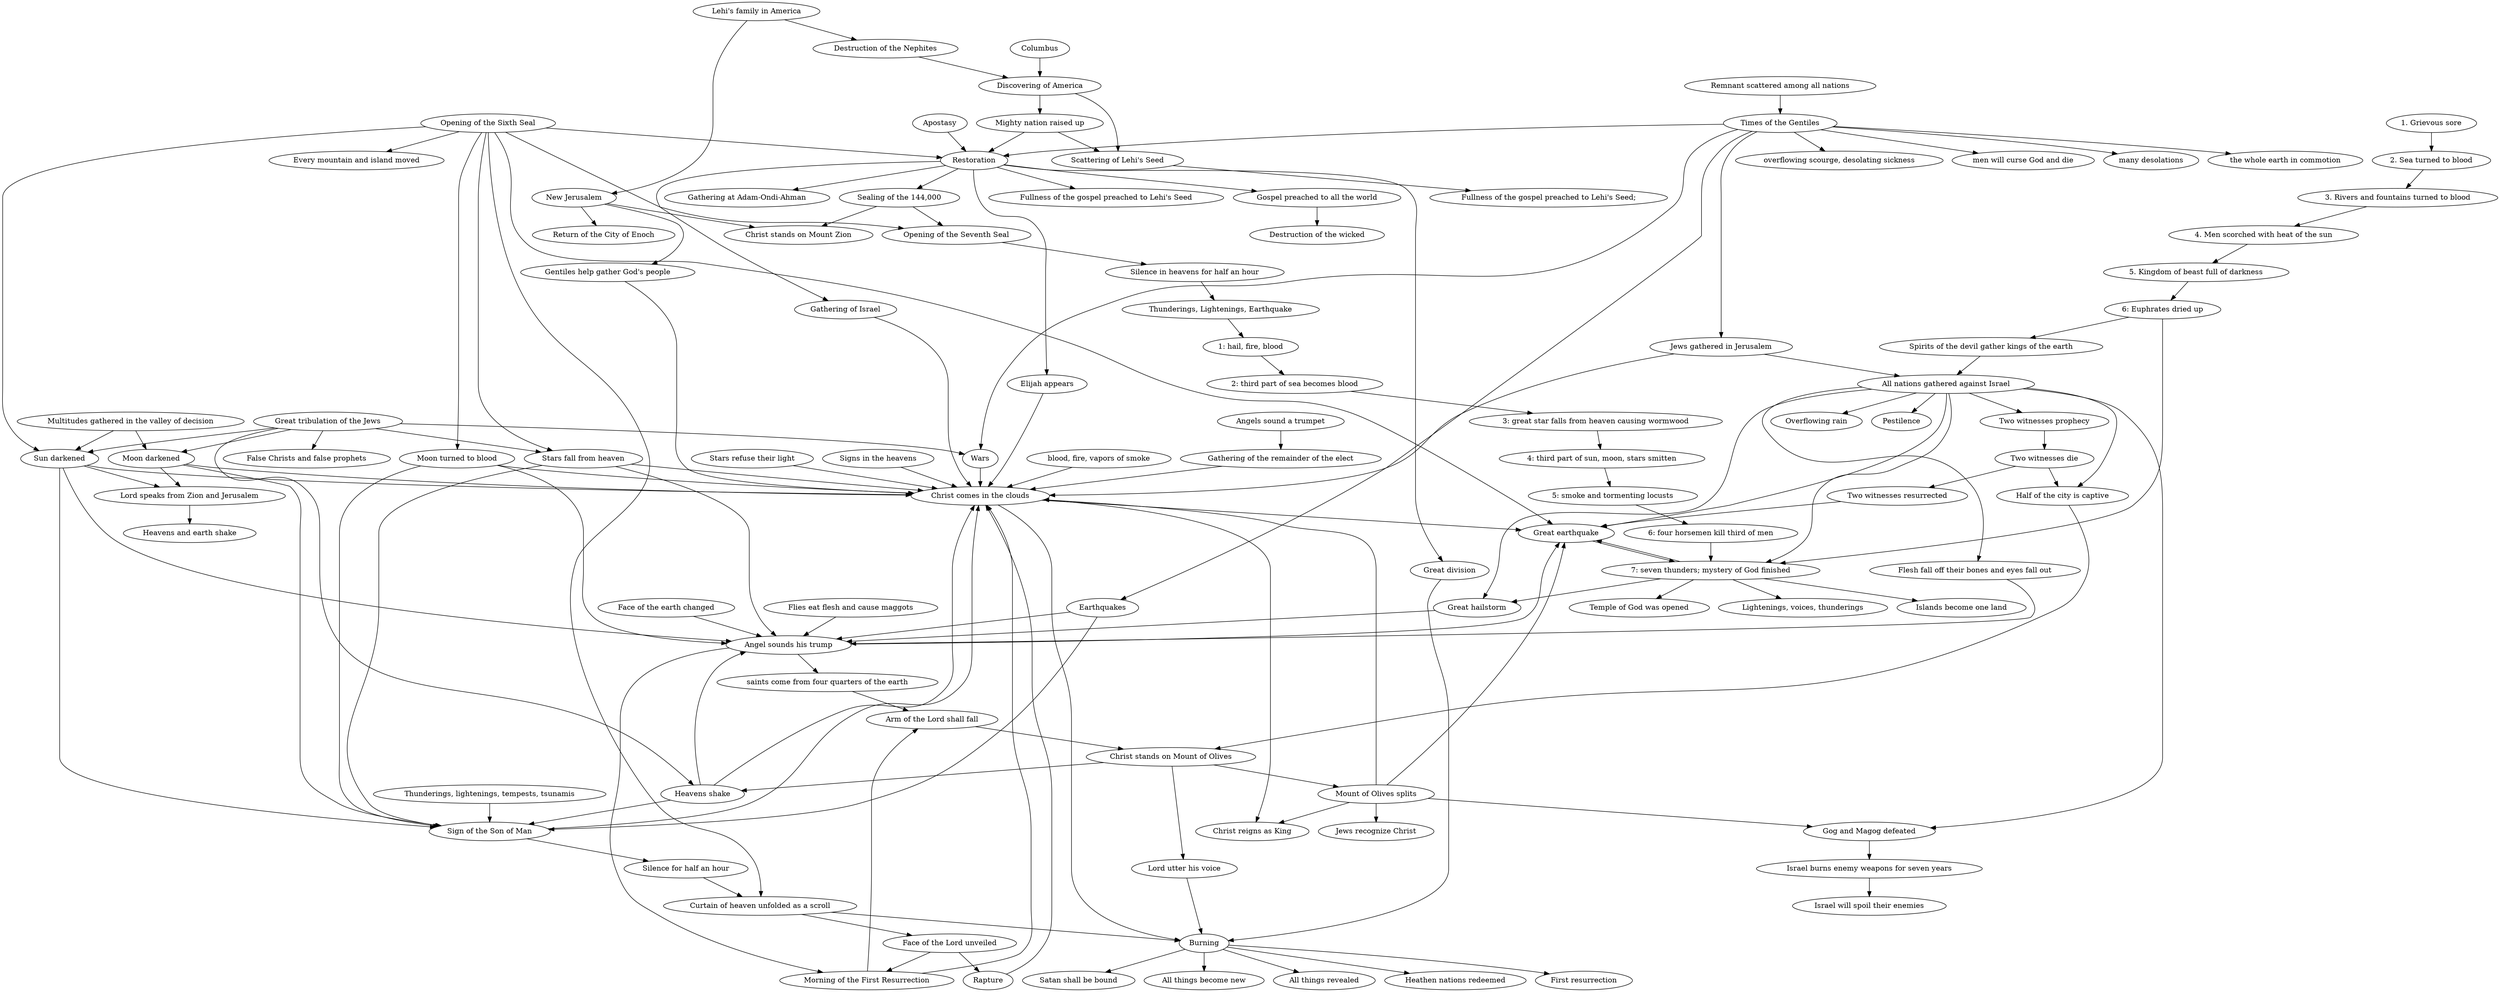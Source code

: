 digraph {
	"Apostasy" -> "Restoration"
	"Mighty nation raised up" -> "Restoration"
	"Opening of the Sixth Seal" -> "Restoration"
	"Times of the Gentiles" -> "Restoration"
	"Restoration" -> "Gospel preached to all the world"
	"Restoration" -> "Gathering at Adam-Ondi-Ahman"
	"Restoration" -> "Gathering of Israel"
	"Restoration" -> "Fullness of the gospel preached to Lehi's Seed"
	"Restoration" -> "Sealing of the 144,000"
	"Restoration" -> "Great division"
	"Restoration" -> "Elijah appears"
	"Gospel preached to all the world" -> "Destruction of the wicked"
	"Gathering of Israel" -> "Christ comes in the clouds"
	"Lehi's family in America" -> "Destruction of the Nephites"
	"Lehi's family in America" -> "New Jerusalem"
	"Destruction of the Nephites" -> "Discovering of America"
	"Columbus" -> "Discovering of America"
	"Discovering of America" -> "Scattering of Lehi's Seed"
	"Discovering of America" -> "Mighty nation raised up"
	"Mighty nation raised up" -> "Scattering of Lehi's Seed"
	"Scattering of Lehi's Seed" -> "Fullness of the gospel preached to Lehi's Seed;"
	"Opening of the Sixth Seal" -> "Great earthquake"
	"Opening of the Sixth Seal" -> "Sun darkened"
	"Opening of the Sixth Seal" -> "Moon turned to blood"
	"Opening of the Sixth Seal" -> "Stars fall from heaven"
	"Opening of the Sixth Seal" -> "Curtain of heaven unfolded as a scroll"
	"Opening of the Sixth Seal" -> "Every mountain and island moved"
	"Opening of the Sixth Seal" -> "Opening of the Seventh Seal"
	"Two witnesses resurrected" -> "Great earthquake"
	"7: seven thunders; mystery of God finished" -> "Great earthquake"
	"All nations gathered against Israel" -> "Great earthquake"
	"Mount of Olives splits" -> "Great earthquake"
	"Angel sounds his trump" -> "Great earthquake"
	"Christ comes in the clouds" -> "Great earthquake"
	"Great earthquake" -> "7: seven thunders; mystery of God finished"
	"Great tribulation of the Jews" -> "Sun darkened"
	"Multitudes gathered in the valley of decision" -> "Sun darkened"
	"Sun darkened" -> "Angel sounds his trump"
	"Sun darkened" -> "Sign of the Son of Man"
	"Sun darkened" -> "Lord speaks from Zion and Jerusalem"
	"Sun darkened" -> "Christ comes in the clouds"
	"Moon turned to blood" -> "Angel sounds his trump"
	"Moon turned to blood" -> "Christ comes in the clouds"
	"Moon turned to blood" -> "Sign of the Son of Man"
	"Great tribulation of the Jews" -> "Stars fall from heaven"
	"Stars fall from heaven" -> "Angel sounds his trump"
	"Stars fall from heaven" -> "Sign of the Son of Man"
	"Stars fall from heaven" -> "Christ comes in the clouds"
	"Silence for half an hour" -> "Curtain of heaven unfolded as a scroll"
	"Curtain of heaven unfolded as a scroll" -> "Burning"
	"Curtain of heaven unfolded as a scroll" -> "Face of the Lord unveiled"
	"Sealing of the 144,000" -> "Opening of the Seventh Seal"
	"Sealing of the 144,000" -> "Christ stands on Mount Zion"
	"Opening of the Seventh Seal" -> "Silence in heavens for half an hour"
	"Silence in heavens for half an hour" -> "Thunderings, Lightenings, Earthquake"
	"Thunderings, Lightenings, Earthquake" -> "1: hail, fire, blood"
	"1: hail, fire, blood" -> "2: third part of sea becomes blood"
	"2: third part of sea becomes blood" -> "3: great star falls from heaven causing wormwood"
	"3: great star falls from heaven causing wormwood" -> "4: third part of sun, moon, stars smitten"
	"4: third part of sun, moon, stars smitten" -> "5: smoke and tormenting locusts"
	"5: smoke and tormenting locusts" -> "6: four horsemen kill third of men"
	"6: four horsemen kill third of men" -> "7: seven thunders; mystery of God finished"
	"All nations gathered against Israel" -> "7: seven thunders; mystery of God finished"
	"6: Euphrates dried up" -> "7: seven thunders; mystery of God finished"
	"7: seven thunders; mystery of God finished" -> "Temple of God was opened"
	"7: seven thunders; mystery of God finished" -> "Lightenings, voices, thunderings"
	"7: seven thunders; mystery of God finished" -> "Great hailstorm"
	"7: seven thunders; mystery of God finished" -> "Islands become one land"
	"Jews gathered in Jerusalem" -> "All nations gathered against Israel"
	"Spirits of the devil gather kings of the earth" -> "All nations gathered against Israel"
	"All nations gathered against Israel" -> "Two witnesses prophecy"
	"All nations gathered against Israel" -> "Half of the city is captive"
	"All nations gathered against Israel" -> "Flesh fall off their bones and eyes fall out"
	"All nations gathered against Israel" -> "Great hailstorm"
	"All nations gathered against Israel" -> "Overflowing rain"
	"All nations gathered against Israel" -> "Pestilence"
	"All nations gathered against Israel" -> "Gog and Magog defeated"
	"Two witnesses prophecy" -> "Two witnesses die"
	"Two witnesses die" -> "Two witnesses resurrected"
	"Two witnesses die" -> "Half of the city is captive"
	"Great hailstorm" -> "Angel sounds his trump"
	"Times of the Gentiles" -> "Jews gathered in Jerusalem"
	"Jews gathered in Jerusalem" -> "Christ comes in the clouds"
	"Half of the city is captive" -> "Christ stands on Mount of Olives"
	"Arm of the Lord shall fall" -> "Christ stands on Mount of Olives"
	"Christ stands on Mount of Olives" -> "Mount of Olives splits"
	"Christ stands on Mount of Olives" -> "Heavens shake"
	"Christ stands on Mount of Olives" -> "Lord utter his voice"
	"Mount of Olives splits" -> "Christ reigns as King"
	"Mount of Olives splits" -> "Christ comes in the clouds"
	"Mount of Olives splits" -> "Jews recognize Christ"
	"Mount of Olives splits" -> "Gog and Magog defeated"
	"Christ comes in the clouds" -> "Christ reigns as King"
	"Flesh fall off their bones and eyes fall out" -> "Angel sounds his trump"
	"Gentiles help gather God's people" -> "Christ comes in the clouds"
	"Morning of the First Resurrection" -> "Christ comes in the clouds"
	"Rapture" -> "Christ comes in the clouds"
	"Sign of the Son of Man" -> "Christ comes in the clouds"
	"Gathering of the remainder of the elect" -> "Christ comes in the clouds"
	"Moon darkened" -> "Christ comes in the clouds"
	"Heavens shake" -> "Christ comes in the clouds"
	"Stars refuse their light" -> "Christ comes in the clouds"
	"Signs in the heavens" -> "Christ comes in the clouds"
	"Wars" -> "Christ comes in the clouds"
	"blood, fire, vapors of smoke" -> "Christ comes in the clouds"
	"Elijah appears" -> "Christ comes in the clouds"
	"Christ comes in the clouds" -> "Burning"
	"Gog and Magog defeated" -> "Israel burns enemy weapons for seven years"
	"Israel burns enemy weapons for seven years" -> "Israel will spoil their enemies"
	"New Jerusalem" -> "Gentiles help gather God's people"
	"New Jerusalem" -> "Return of the City of Enoch"
	"New Jerusalem" -> "Christ stands on Mount Zion"
	"1. Grievous sore" -> "2. Sea turned to blood"
	"2. Sea turned to blood" -> "3. Rivers and fountains turned to blood"
	"3. Rivers and fountains turned to blood" -> "4. Men scorched with heat of the sun"
	"4. Men scorched with heat of the sun" -> "5. Kingdom of beast full of darkness"
	"5. Kingdom of beast full of darkness" -> "6: Euphrates dried up"
	"6: Euphrates dried up" -> "Spirits of the devil gather kings of the earth"
	"Remnant scattered among all nations" -> "Times of the Gentiles"
	"Times of the Gentiles" -> "Wars"
	"Times of the Gentiles" -> "the whole earth in commotion"
	"Times of the Gentiles" -> "overflowing scourge, desolating sickness"
	"Times of the Gentiles" -> "men will curse God and die"
	"Times of the Gentiles" -> "Earthquakes"
	"Times of the Gentiles" -> "many desolations"
	"Great tribulation of the Jews" -> "Wars"
	"Earthquakes" -> "Angel sounds his trump"
	"Earthquakes" -> "Sign of the Son of Man"
	"Flies eat flesh and cause maggots" -> "Angel sounds his trump"
	"Heavens shake" -> "Angel sounds his trump"
	"Face of the earth changed" -> "Angel sounds his trump"
	"Angel sounds his trump" -> "Morning of the First Resurrection"
	"Angel sounds his trump" -> "saints come from four quarters of the earth"
	"Face of the Lord unveiled" -> "Morning of the First Resurrection"
	"Morning of the First Resurrection" -> "Arm of the Lord shall fall"
	"saints come from four quarters of the earth" -> "Arm of the Lord shall fall"
	"Great tribulation of the Jews" -> "Heavens shake"
	"Heavens shake" -> "Sign of the Son of Man"
	"Lord utter his voice" -> "Burning"
	"Great division" -> "Burning"
	"Burning" -> "Heathen nations redeemed"
	"Burning" -> "First resurrection"
	"Burning" -> "Satan shall be bound"
	"Burning" -> "All things become new"
	"Burning" -> "All things revealed"
	"Thunderings, lightenings, tempests, tsunamis" -> "Sign of the Son of Man"
	"Sign of the Son of Man" -> "Silence for half an hour"
	"Face of the Lord unveiled" -> "Rapture"
	"Great tribulation of the Jews" -> "False Christs and false prophets"
	"Great tribulation of the Jews" -> "Moon darkened"
	"Multitudes gathered in the valley of decision" -> "Moon darkened"
	"Moon darkened" -> "Sign of the Son of Man"
	"Moon darkened" -> "Lord speaks from Zion and Jerusalem"
	"Angels sound a trumpet" -> "Gathering of the remainder of the elect"
	"Lord speaks from Zion and Jerusalem" -> "Heavens and earth shake"
}